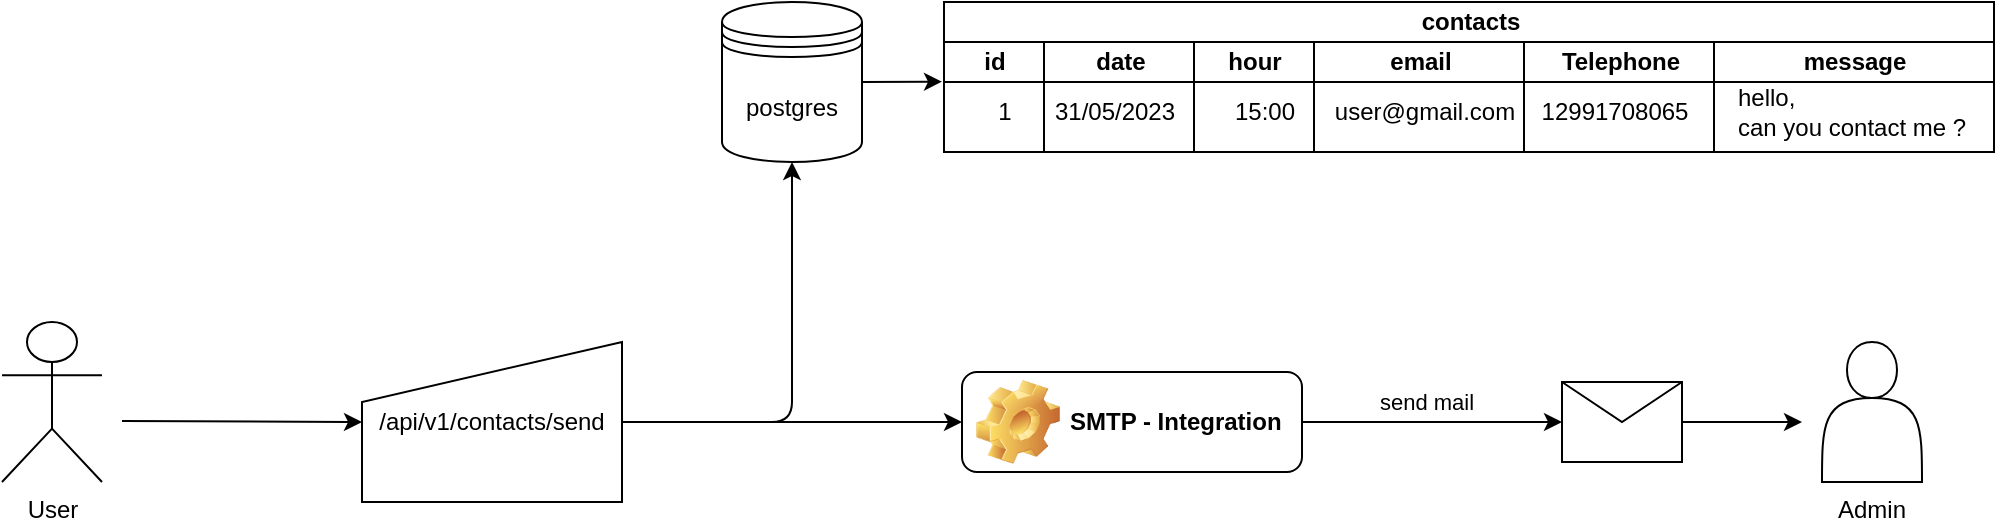<mxfile>
    <diagram id="eq-va9jUGTlsY4EYPArv" name="Page-1">
        <mxGraphModel dx="1537" dy="455" grid="1" gridSize="10" guides="1" tooltips="1" connect="1" arrows="1" fold="1" page="1" pageScale="1" pageWidth="850" pageHeight="1100" background="#ffffff" math="0" shadow="0">
            <root>
                <mxCell id="0"/>
                <mxCell id="1" parent="0"/>
                <mxCell id="6" value="User" style="shape=umlActor;verticalLabelPosition=bottom;verticalAlign=top;html=1;outlineConnect=0;" parent="1" vertex="1">
                    <mxGeometry x="30" y="190" width="50" height="80" as="geometry"/>
                </mxCell>
                <mxCell id="9" value="" style="endArrow=classic;html=1;entryX=0;entryY=0.5;entryDx=0;entryDy=0;" parent="1" target="14" edge="1">
                    <mxGeometry width="50" height="50" relative="1" as="geometry">
                        <mxPoint x="90" y="239.5" as="sourcePoint"/>
                        <mxPoint x="180" y="239.5" as="targetPoint"/>
                    </mxGeometry>
                </mxCell>
                <mxCell id="57" style="edgeStyle=none;html=1;exitX=1;exitY=0.5;exitDx=0;exitDy=0;" parent="1" source="10" edge="1">
                    <mxGeometry relative="1" as="geometry">
                        <mxPoint x="500" y="69.862" as="targetPoint"/>
                    </mxGeometry>
                </mxCell>
                <mxCell id="10" value="postgres" style="shape=datastore;whiteSpace=wrap;html=1;" parent="1" vertex="1">
                    <mxGeometry x="390" y="30" width="70" height="80" as="geometry"/>
                </mxCell>
                <mxCell id="45" style="edgeStyle=none;html=1;entryX=0.5;entryY=1;entryDx=0;entryDy=0;exitX=1;exitY=0.5;exitDx=0;exitDy=0;" parent="1" source="14" target="10" edge="1">
                    <mxGeometry relative="1" as="geometry">
                        <Array as="points">
                            <mxPoint x="425" y="240"/>
                        </Array>
                    </mxGeometry>
                </mxCell>
                <mxCell id="49" style="edgeStyle=none;html=1;entryX=0;entryY=0.5;entryDx=0;entryDy=0;" parent="1" source="14" target="48" edge="1">
                    <mxGeometry relative="1" as="geometry"/>
                </mxCell>
                <mxCell id="14" value="/api/v1/contacts/send" style="shape=manualInput;whiteSpace=wrap;html=1;" parent="1" vertex="1">
                    <mxGeometry x="210" y="200" width="130" height="80" as="geometry"/>
                </mxCell>
                <mxCell id="40" value="contacts" style="swimlane;childLayout=stackLayout;resizeParent=1;resizeParentMax=0;startSize=20;html=1;" parent="1" vertex="1">
                    <mxGeometry x="501" y="30" width="525" height="75" as="geometry">
                        <mxRectangle x="500" y="35" width="90" height="30" as="alternateBounds"/>
                    </mxGeometry>
                </mxCell>
                <mxCell id="41" value="id" style="swimlane;startSize=20;html=1;" parent="40" vertex="1">
                    <mxGeometry y="20" width="50" height="55" as="geometry">
                        <mxRectangle y="20" width="40" height="50" as="alternateBounds"/>
                    </mxGeometry>
                </mxCell>
                <mxCell id="65" value="1" style="text;html=1;align=center;verticalAlign=middle;resizable=0;points=[];autosize=1;strokeColor=none;fillColor=none;" parent="41" vertex="1">
                    <mxGeometry x="15" y="20" width="30" height="30" as="geometry"/>
                </mxCell>
                <mxCell id="42" value="date" style="swimlane;startSize=20;html=1;" parent="40" vertex="1">
                    <mxGeometry x="50" y="20" width="75" height="55" as="geometry"/>
                </mxCell>
                <mxCell id="66" value="31/05/2023" style="text;html=1;align=center;verticalAlign=middle;resizable=0;points=[];autosize=1;strokeColor=none;fillColor=none;" parent="42" vertex="1">
                    <mxGeometry x="-5" y="20" width="80" height="30" as="geometry"/>
                </mxCell>
                <mxCell id="43" value="hour" style="swimlane;startSize=20;html=1;" parent="40" vertex="1">
                    <mxGeometry x="125" y="20" width="60" height="55" as="geometry"/>
                </mxCell>
                <mxCell id="67" value="15:00" style="text;html=1;align=center;verticalAlign=middle;resizable=0;points=[];autosize=1;strokeColor=none;fillColor=none;" parent="43" vertex="1">
                    <mxGeometry x="10" y="20" width="50" height="30" as="geometry"/>
                </mxCell>
                <mxCell id="61" value="email" style="swimlane;startSize=20;html=1;" parent="40" vertex="1">
                    <mxGeometry x="185" y="20" width="105" height="55" as="geometry"/>
                </mxCell>
                <mxCell id="68" value="user@gmail.com" style="text;html=1;align=center;verticalAlign=middle;resizable=0;points=[];autosize=1;strokeColor=none;fillColor=none;" parent="61" vertex="1">
                    <mxGeometry y="20" width="110" height="30" as="geometry"/>
                </mxCell>
                <mxCell id="62" value="Telephone" style="swimlane;startSize=20;html=1;" parent="40" vertex="1">
                    <mxGeometry x="290" y="20" width="95" height="55" as="geometry"/>
                </mxCell>
                <mxCell id="69" value="12991708065" style="text;html=1;align=center;verticalAlign=middle;resizable=0;points=[];autosize=1;strokeColor=none;fillColor=none;" parent="62" vertex="1">
                    <mxGeometry x="-5" y="20" width="100" height="30" as="geometry"/>
                </mxCell>
                <mxCell id="63" value="message" style="swimlane;startSize=20;html=1;" parent="40" vertex="1">
                    <mxGeometry x="385" y="20" width="140" height="55" as="geometry"/>
                </mxCell>
                <mxCell id="70" value="hello, &lt;br&gt;can you contact me ?" style="text;html=1;align=left;verticalAlign=middle;resizable=0;points=[];autosize=1;strokeColor=none;fillColor=none;" parent="63" vertex="1">
                    <mxGeometry x="10" y="15" width="140" height="40" as="geometry"/>
                </mxCell>
                <mxCell id="54" style="edgeStyle=none;html=1;entryX=0;entryY=0.5;entryDx=0;entryDy=0;" parent="1" source="48" target="53" edge="1">
                    <mxGeometry relative="1" as="geometry">
                        <mxPoint x="770" y="240" as="targetPoint"/>
                    </mxGeometry>
                </mxCell>
                <mxCell id="56" value="send mail" style="edgeLabel;html=1;align=center;verticalAlign=middle;resizable=0;points=[];" parent="54" vertex="1" connectable="0">
                    <mxGeometry x="-0.529" y="1" relative="1" as="geometry">
                        <mxPoint x="31" y="-9" as="offset"/>
                    </mxGeometry>
                </mxCell>
                <mxCell id="48" value="SMTP - Integration" style="label;whiteSpace=wrap;html=1;image=img/clipart/Gear_128x128.png" parent="1" vertex="1">
                    <mxGeometry x="510" y="215" width="170" height="50" as="geometry"/>
                </mxCell>
                <mxCell id="52" value="Admin" style="shape=actor;whiteSpace=wrap;html=1;labelPosition=center;verticalLabelPosition=bottom;align=center;verticalAlign=top;" parent="1" vertex="1">
                    <mxGeometry x="940" y="200" width="50" height="70" as="geometry"/>
                </mxCell>
                <mxCell id="55" style="edgeStyle=none;html=1;" parent="1" source="53" edge="1">
                    <mxGeometry relative="1" as="geometry">
                        <mxPoint x="930" y="240" as="targetPoint"/>
                    </mxGeometry>
                </mxCell>
                <mxCell id="53" value="" style="shape=message;html=1;html=1;outlineConnect=0;labelPosition=center;verticalLabelPosition=bottom;align=center;verticalAlign=top;" parent="1" vertex="1">
                    <mxGeometry x="810" y="220" width="60" height="40" as="geometry"/>
                </mxCell>
            </root>
        </mxGraphModel>
    </diagram>
</mxfile>